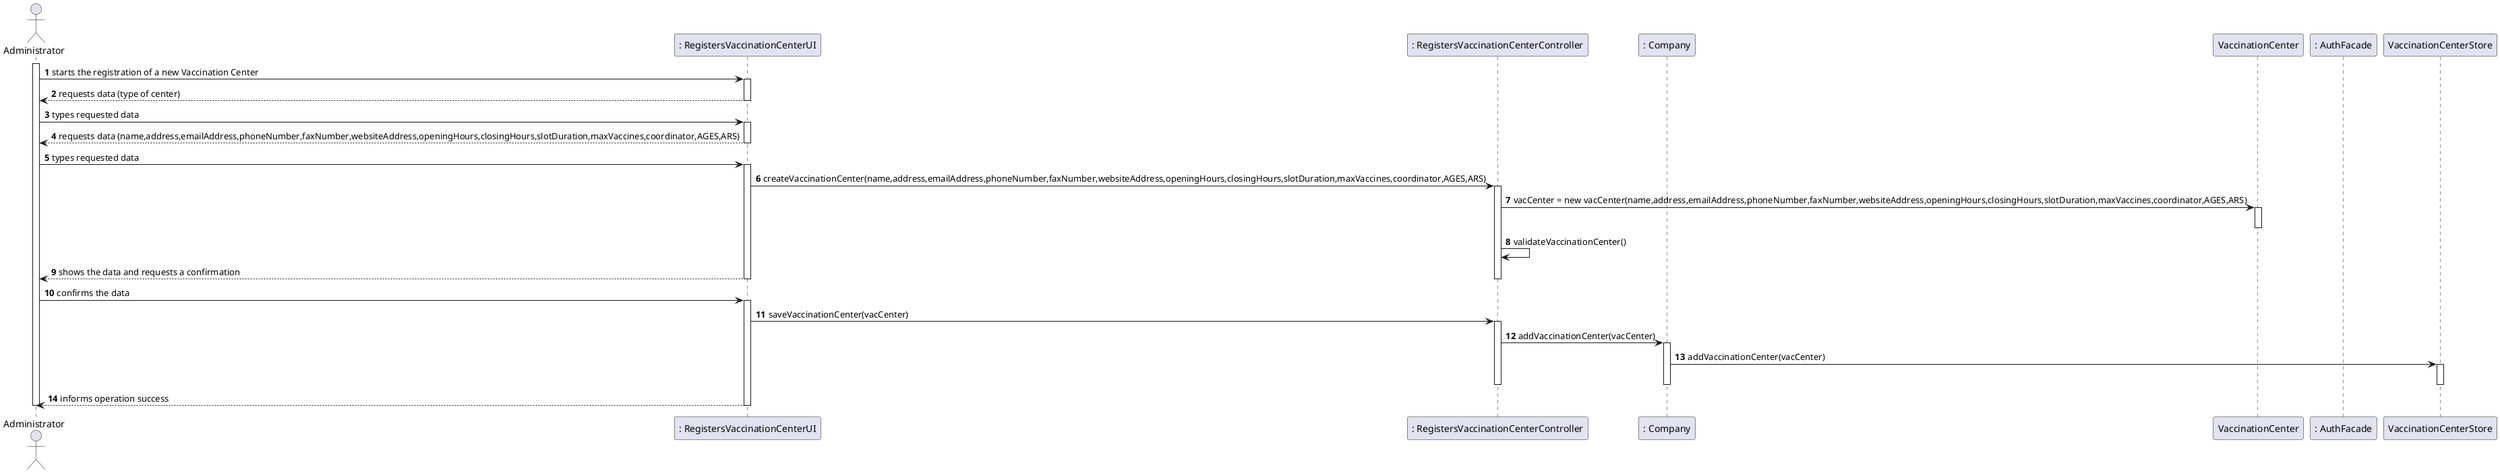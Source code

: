 @startuml
autonumber
actor "Administrator" as adm

participant ": RegistersVaccinationCenterUI" as UI
participant ": RegistersVaccinationCenterController" as Controller
participant ": Company" as Company
participant "VaccinationCenter" as VaccinationCenter
participant ": AuthFacade" as auth

activate adm
adm -> UI :  starts the registration of a new Vaccination Center
activate UI
UI --> adm : requests data (type of center)
deactivate UI

adm -> UI : types requested data
activate UI
UI --> adm : requests data (name,address,emailAddress,phoneNumber,faxNumber,websiteAddress,openingHours,closingHours,slotDuration,maxVaccines,coordinator,AGES,ARS)
deactivate UI

adm -> UI : types requested data
activate UI

UI -> Controller : createVaccinationCenter(name,address,emailAddress,phoneNumber,faxNumber,websiteAddress,openingHours,closingHours,slotDuration,maxVaccines,coordinator,AGES,ARS)
activate Controller


Controller -> VaccinationCenter : vacCenter = new vacCenter(name,address,emailAddress,phoneNumber,faxNumber,websiteAddress,openingHours,closingHours,slotDuration,maxVaccines,coordinator,AGES,ARS)
activate VaccinationCenter
deactivate VaccinationCenter


Controller -> Controller : validateVaccinationCenter()

UI --> adm : shows the data and requests a confirmation
deactivate UI
deactivate Controller

adm -> UI : confirms the data
activate UI

UI -> Controller : saveVaccinationCenter(vacCenter)
activate Controller


Controller -> Company : addVaccinationCenter(vacCenter)
activate Company


Company -> VaccinationCenterStore : addVaccinationCenter(vacCenter)
activate VaccinationCenterStore
deactivate VaccinationCenterStore

deactivate Controller
deactivate Company

UI --> adm : informs operation success

deactivate UI
deactivate adm
@enduml